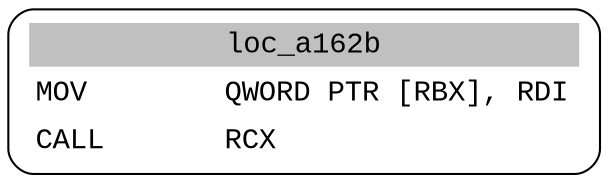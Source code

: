 digraph asm_graph {
1941 [
shape="Mrecord" fontname="Courier New"label =<<table border="0" cellborder="0" cellpadding="3"><tr><td align="center" colspan="2" bgcolor="grey">loc_a162b</td></tr><tr><td align="left">MOV        QWORD PTR [RBX], RDI</td></tr><tr><td align="left">CALL       RCX</td></tr></table>> ];
}